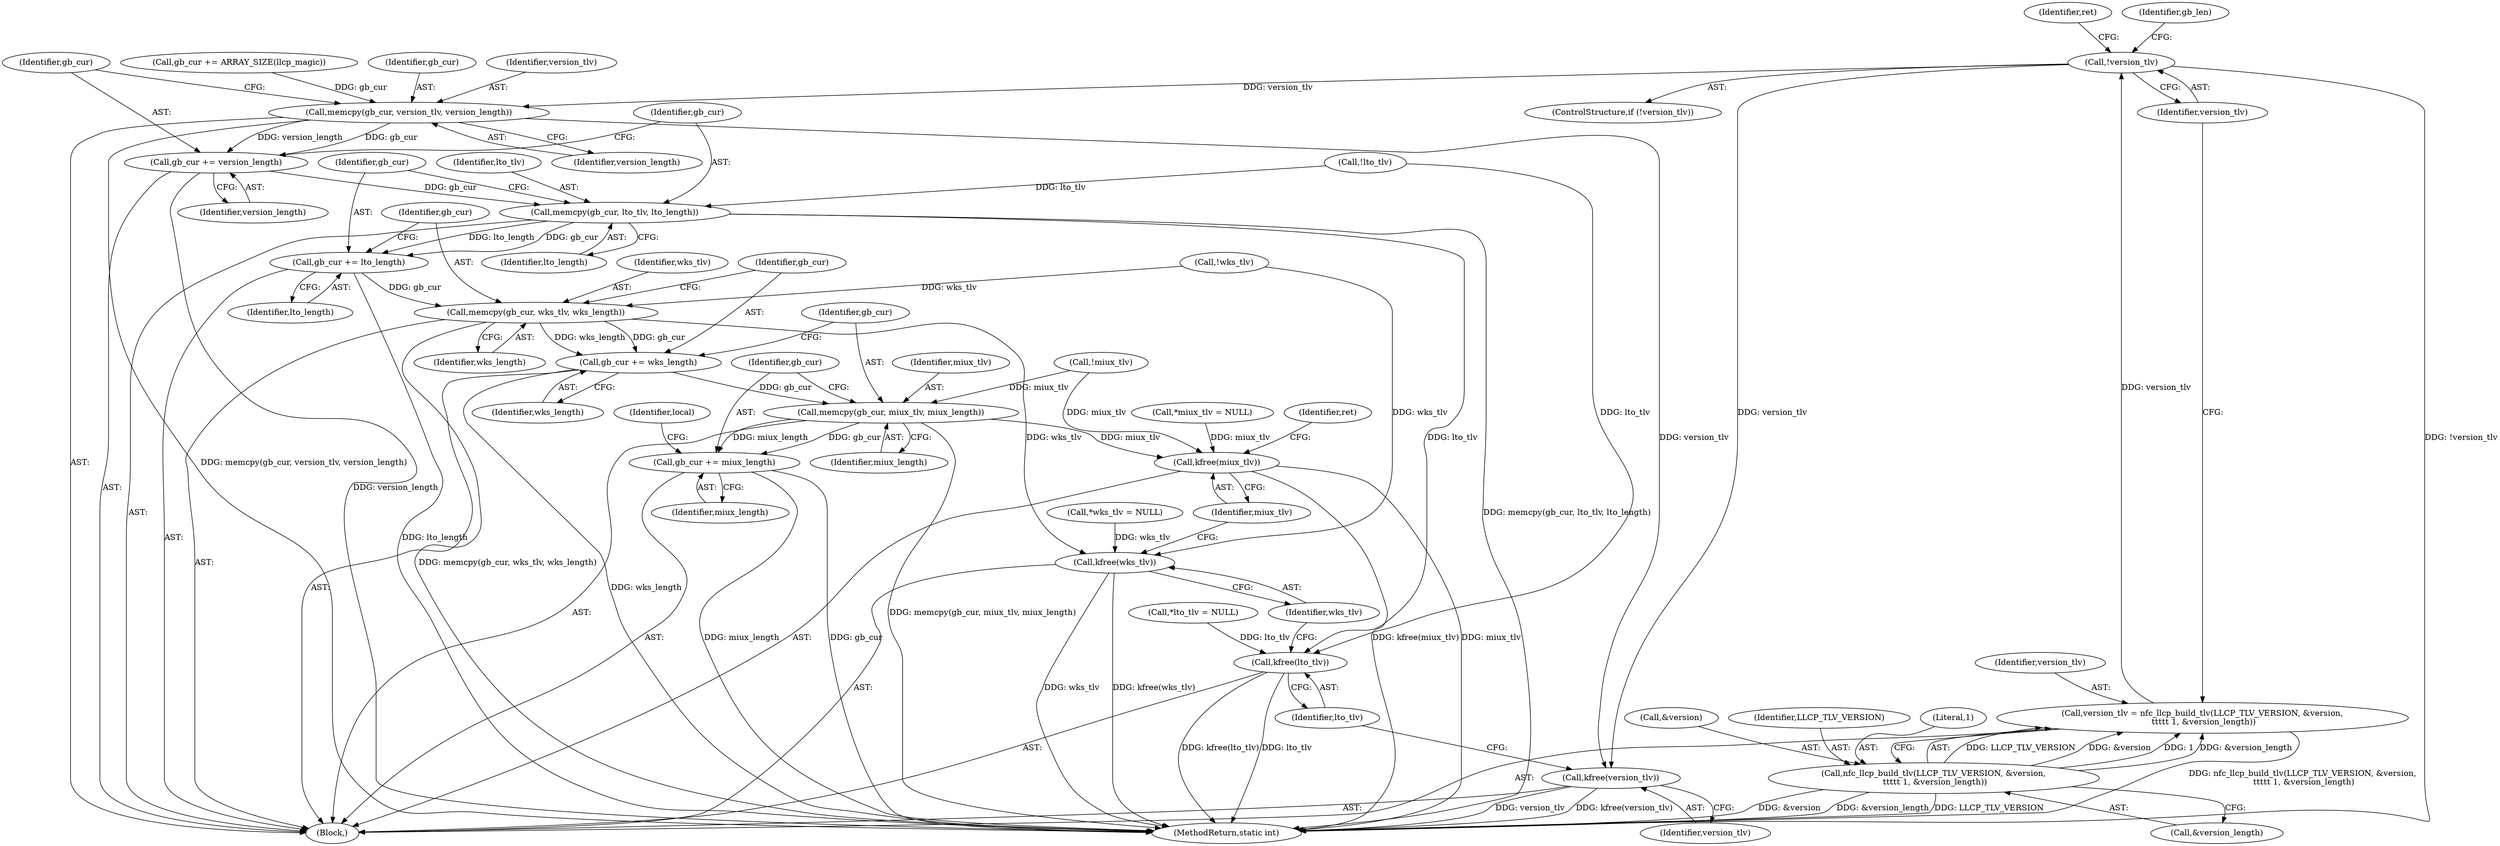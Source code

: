 digraph "0_linux_58bdd544e2933a21a51eecf17c3f5f94038261b5_1@pointer" {
"1000153" [label="(Call,!version_tlv)"];
"1000143" [label="(Call,version_tlv = nfc_llcp_build_tlv(LLCP_TLV_VERSION, &version,\n \t\t\t\t\t 1, &version_length))"];
"1000145" [label="(Call,nfc_llcp_build_tlv(LLCP_TLV_VERSION, &version,\n \t\t\t\t\t 1, &version_length))"];
"1000268" [label="(Call,memcpy(gb_cur, version_tlv, version_length))"];
"1000272" [label="(Call,gb_cur += version_length)"];
"1000275" [label="(Call,memcpy(gb_cur, lto_tlv, lto_length))"];
"1000279" [label="(Call,gb_cur += lto_length)"];
"1000282" [label="(Call,memcpy(gb_cur, wks_tlv, wks_length))"];
"1000286" [label="(Call,gb_cur += wks_length)"];
"1000289" [label="(Call,memcpy(gb_cur, miux_tlv, miux_length))"];
"1000293" [label="(Call,gb_cur += miux_length)"];
"1000308" [label="(Call,kfree(miux_tlv))"];
"1000306" [label="(Call,kfree(wks_tlv))"];
"1000304" [label="(Call,kfree(lto_tlv))"];
"1000302" [label="(Call,kfree(version_tlv))"];
"1000285" [label="(Identifier,wks_length)"];
"1000278" [label="(Identifier,lto_length)"];
"1000292" [label="(Identifier,miux_length)"];
"1000279" [label="(Call,gb_cur += lto_length)"];
"1000307" [label="(Identifier,wks_tlv)"];
"1000287" [label="(Identifier,gb_cur)"];
"1000122" [label="(Call,*miux_tlv = NULL)"];
"1000311" [label="(Identifier,ret)"];
"1000281" [label="(Identifier,lto_length)"];
"1000273" [label="(Identifier,gb_cur)"];
"1000294" [label="(Identifier,gb_cur)"];
"1000143" [label="(Call,version_tlv = nfc_llcp_build_tlv(LLCP_TLV_VERSION, &version,\n \t\t\t\t\t 1, &version_length))"];
"1000291" [label="(Identifier,miux_tlv)"];
"1000270" [label="(Identifier,version_tlv)"];
"1000157" [label="(Identifier,ret)"];
"1000284" [label="(Identifier,wks_tlv)"];
"1000303" [label="(Identifier,version_tlv)"];
"1000277" [label="(Identifier,lto_tlv)"];
"1000204" [label="(Call,!wks_tlv)"];
"1000295" [label="(Identifier,miux_length)"];
"1000286" [label="(Call,gb_cur += wks_length)"];
"1000305" [label="(Identifier,lto_tlv)"];
"1000271" [label="(Identifier,version_length)"];
"1000290" [label="(Identifier,gb_cur)"];
"1000309" [label="(Identifier,miux_tlv)"];
"1000147" [label="(Call,&version)"];
"1000308" [label="(Call,kfree(miux_tlv))"];
"1000289" [label="(Call,memcpy(gb_cur, miux_tlv, miux_length))"];
"1000298" [label="(Identifier,local)"];
"1000312" [label="(MethodReturn,static int)"];
"1000264" [label="(Call,gb_cur += ARRAY_SIZE(llcp_magic))"];
"1000118" [label="(Call,*wks_tlv = NULL)"];
"1000146" [label="(Identifier,LLCP_TLV_VERSION)"];
"1000153" [label="(Call,!version_tlv)"];
"1000229" [label="(Call,!miux_tlv)"];
"1000162" [label="(Identifier,gb_len)"];
"1000293" [label="(Call,gb_cur += miux_length)"];
"1000304" [label="(Call,kfree(lto_tlv))"];
"1000102" [label="(Block,)"];
"1000275" [label="(Call,memcpy(gb_cur, lto_tlv, lto_length))"];
"1000149" [label="(Literal,1)"];
"1000269" [label="(Identifier,gb_cur)"];
"1000282" [label="(Call,memcpy(gb_cur, wks_tlv, wks_length))"];
"1000154" [label="(Identifier,version_tlv)"];
"1000268" [label="(Call,memcpy(gb_cur, version_tlv, version_length))"];
"1000272" [label="(Call,gb_cur += version_length)"];
"1000283" [label="(Identifier,gb_cur)"];
"1000176" [label="(Call,!lto_tlv)"];
"1000274" [label="(Identifier,version_length)"];
"1000280" [label="(Identifier,gb_cur)"];
"1000152" [label="(ControlStructure,if (!version_tlv))"];
"1000306" [label="(Call,kfree(wks_tlv))"];
"1000288" [label="(Identifier,wks_length)"];
"1000276" [label="(Identifier,gb_cur)"];
"1000145" [label="(Call,nfc_llcp_build_tlv(LLCP_TLV_VERSION, &version,\n \t\t\t\t\t 1, &version_length))"];
"1000114" [label="(Call,*lto_tlv = NULL)"];
"1000150" [label="(Call,&version_length)"];
"1000302" [label="(Call,kfree(version_tlv))"];
"1000144" [label="(Identifier,version_tlv)"];
"1000153" -> "1000152"  [label="AST: "];
"1000153" -> "1000154"  [label="CFG: "];
"1000154" -> "1000153"  [label="AST: "];
"1000157" -> "1000153"  [label="CFG: "];
"1000162" -> "1000153"  [label="CFG: "];
"1000153" -> "1000312"  [label="DDG: !version_tlv"];
"1000143" -> "1000153"  [label="DDG: version_tlv"];
"1000153" -> "1000268"  [label="DDG: version_tlv"];
"1000153" -> "1000302"  [label="DDG: version_tlv"];
"1000143" -> "1000102"  [label="AST: "];
"1000143" -> "1000145"  [label="CFG: "];
"1000144" -> "1000143"  [label="AST: "];
"1000145" -> "1000143"  [label="AST: "];
"1000154" -> "1000143"  [label="CFG: "];
"1000143" -> "1000312"  [label="DDG: nfc_llcp_build_tlv(LLCP_TLV_VERSION, &version,\n \t\t\t\t\t 1, &version_length)"];
"1000145" -> "1000143"  [label="DDG: LLCP_TLV_VERSION"];
"1000145" -> "1000143"  [label="DDG: &version"];
"1000145" -> "1000143"  [label="DDG: 1"];
"1000145" -> "1000143"  [label="DDG: &version_length"];
"1000145" -> "1000150"  [label="CFG: "];
"1000146" -> "1000145"  [label="AST: "];
"1000147" -> "1000145"  [label="AST: "];
"1000149" -> "1000145"  [label="AST: "];
"1000150" -> "1000145"  [label="AST: "];
"1000145" -> "1000312"  [label="DDG: &version_length"];
"1000145" -> "1000312"  [label="DDG: LLCP_TLV_VERSION"];
"1000145" -> "1000312"  [label="DDG: &version"];
"1000268" -> "1000102"  [label="AST: "];
"1000268" -> "1000271"  [label="CFG: "];
"1000269" -> "1000268"  [label="AST: "];
"1000270" -> "1000268"  [label="AST: "];
"1000271" -> "1000268"  [label="AST: "];
"1000273" -> "1000268"  [label="CFG: "];
"1000268" -> "1000312"  [label="DDG: memcpy(gb_cur, version_tlv, version_length)"];
"1000264" -> "1000268"  [label="DDG: gb_cur"];
"1000268" -> "1000272"  [label="DDG: version_length"];
"1000268" -> "1000272"  [label="DDG: gb_cur"];
"1000268" -> "1000302"  [label="DDG: version_tlv"];
"1000272" -> "1000102"  [label="AST: "];
"1000272" -> "1000274"  [label="CFG: "];
"1000273" -> "1000272"  [label="AST: "];
"1000274" -> "1000272"  [label="AST: "];
"1000276" -> "1000272"  [label="CFG: "];
"1000272" -> "1000312"  [label="DDG: version_length"];
"1000272" -> "1000275"  [label="DDG: gb_cur"];
"1000275" -> "1000102"  [label="AST: "];
"1000275" -> "1000278"  [label="CFG: "];
"1000276" -> "1000275"  [label="AST: "];
"1000277" -> "1000275"  [label="AST: "];
"1000278" -> "1000275"  [label="AST: "];
"1000280" -> "1000275"  [label="CFG: "];
"1000275" -> "1000312"  [label="DDG: memcpy(gb_cur, lto_tlv, lto_length)"];
"1000176" -> "1000275"  [label="DDG: lto_tlv"];
"1000275" -> "1000279"  [label="DDG: lto_length"];
"1000275" -> "1000279"  [label="DDG: gb_cur"];
"1000275" -> "1000304"  [label="DDG: lto_tlv"];
"1000279" -> "1000102"  [label="AST: "];
"1000279" -> "1000281"  [label="CFG: "];
"1000280" -> "1000279"  [label="AST: "];
"1000281" -> "1000279"  [label="AST: "];
"1000283" -> "1000279"  [label="CFG: "];
"1000279" -> "1000312"  [label="DDG: lto_length"];
"1000279" -> "1000282"  [label="DDG: gb_cur"];
"1000282" -> "1000102"  [label="AST: "];
"1000282" -> "1000285"  [label="CFG: "];
"1000283" -> "1000282"  [label="AST: "];
"1000284" -> "1000282"  [label="AST: "];
"1000285" -> "1000282"  [label="AST: "];
"1000287" -> "1000282"  [label="CFG: "];
"1000282" -> "1000312"  [label="DDG: memcpy(gb_cur, wks_tlv, wks_length)"];
"1000204" -> "1000282"  [label="DDG: wks_tlv"];
"1000282" -> "1000286"  [label="DDG: wks_length"];
"1000282" -> "1000286"  [label="DDG: gb_cur"];
"1000282" -> "1000306"  [label="DDG: wks_tlv"];
"1000286" -> "1000102"  [label="AST: "];
"1000286" -> "1000288"  [label="CFG: "];
"1000287" -> "1000286"  [label="AST: "];
"1000288" -> "1000286"  [label="AST: "];
"1000290" -> "1000286"  [label="CFG: "];
"1000286" -> "1000312"  [label="DDG: wks_length"];
"1000286" -> "1000289"  [label="DDG: gb_cur"];
"1000289" -> "1000102"  [label="AST: "];
"1000289" -> "1000292"  [label="CFG: "];
"1000290" -> "1000289"  [label="AST: "];
"1000291" -> "1000289"  [label="AST: "];
"1000292" -> "1000289"  [label="AST: "];
"1000294" -> "1000289"  [label="CFG: "];
"1000289" -> "1000312"  [label="DDG: memcpy(gb_cur, miux_tlv, miux_length)"];
"1000229" -> "1000289"  [label="DDG: miux_tlv"];
"1000289" -> "1000293"  [label="DDG: miux_length"];
"1000289" -> "1000293"  [label="DDG: gb_cur"];
"1000289" -> "1000308"  [label="DDG: miux_tlv"];
"1000293" -> "1000102"  [label="AST: "];
"1000293" -> "1000295"  [label="CFG: "];
"1000294" -> "1000293"  [label="AST: "];
"1000295" -> "1000293"  [label="AST: "];
"1000298" -> "1000293"  [label="CFG: "];
"1000293" -> "1000312"  [label="DDG: gb_cur"];
"1000293" -> "1000312"  [label="DDG: miux_length"];
"1000308" -> "1000102"  [label="AST: "];
"1000308" -> "1000309"  [label="CFG: "];
"1000309" -> "1000308"  [label="AST: "];
"1000311" -> "1000308"  [label="CFG: "];
"1000308" -> "1000312"  [label="DDG: miux_tlv"];
"1000308" -> "1000312"  [label="DDG: kfree(miux_tlv)"];
"1000122" -> "1000308"  [label="DDG: miux_tlv"];
"1000229" -> "1000308"  [label="DDG: miux_tlv"];
"1000306" -> "1000102"  [label="AST: "];
"1000306" -> "1000307"  [label="CFG: "];
"1000307" -> "1000306"  [label="AST: "];
"1000309" -> "1000306"  [label="CFG: "];
"1000306" -> "1000312"  [label="DDG: wks_tlv"];
"1000306" -> "1000312"  [label="DDG: kfree(wks_tlv)"];
"1000204" -> "1000306"  [label="DDG: wks_tlv"];
"1000118" -> "1000306"  [label="DDG: wks_tlv"];
"1000304" -> "1000102"  [label="AST: "];
"1000304" -> "1000305"  [label="CFG: "];
"1000305" -> "1000304"  [label="AST: "];
"1000307" -> "1000304"  [label="CFG: "];
"1000304" -> "1000312"  [label="DDG: kfree(lto_tlv)"];
"1000304" -> "1000312"  [label="DDG: lto_tlv"];
"1000114" -> "1000304"  [label="DDG: lto_tlv"];
"1000176" -> "1000304"  [label="DDG: lto_tlv"];
"1000302" -> "1000102"  [label="AST: "];
"1000302" -> "1000303"  [label="CFG: "];
"1000303" -> "1000302"  [label="AST: "];
"1000305" -> "1000302"  [label="CFG: "];
"1000302" -> "1000312"  [label="DDG: version_tlv"];
"1000302" -> "1000312"  [label="DDG: kfree(version_tlv)"];
}

